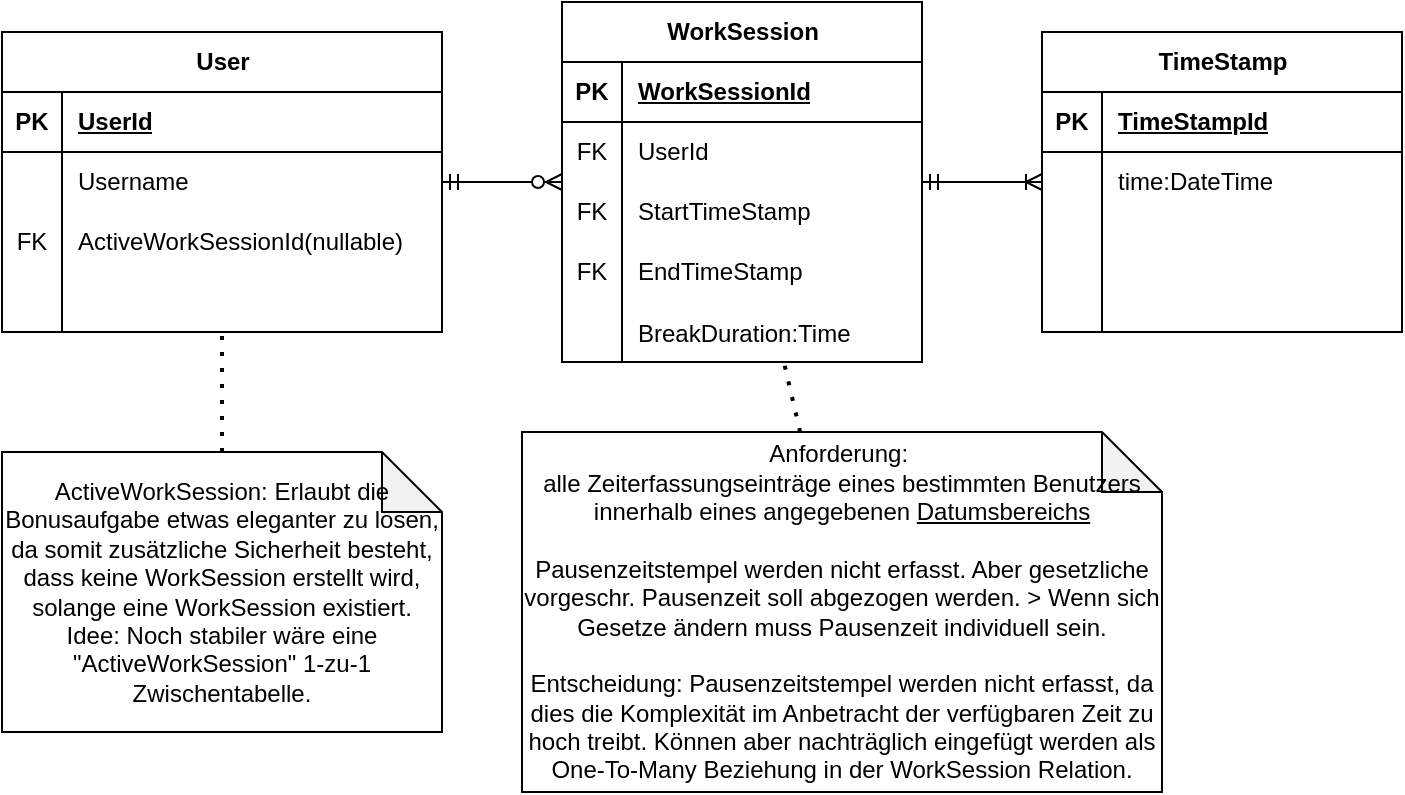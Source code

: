 <mxfile version="26.0.9">
  <diagram name="Seite-1" id="1bQaxZ-msq_aHllpaf4p">
    <mxGraphModel dx="1100" dy="902" grid="1" gridSize="10" guides="1" tooltips="1" connect="1" arrows="1" fold="1" page="1" pageScale="1" pageWidth="827" pageHeight="1169" math="0" shadow="0">
      <root>
        <mxCell id="0" />
        <mxCell id="1" parent="0" />
        <mxCell id="XAc0WYQwzGQMt5yYWgIM-1" value="User" style="shape=table;startSize=30;container=1;collapsible=1;childLayout=tableLayout;fixedRows=1;rowLines=0;fontStyle=1;align=center;resizeLast=1;html=1;" parent="1" vertex="1">
          <mxGeometry x="30" y="300" width="220" height="150" as="geometry" />
        </mxCell>
        <mxCell id="XAc0WYQwzGQMt5yYWgIM-2" value="" style="shape=tableRow;horizontal=0;startSize=0;swimlaneHead=0;swimlaneBody=0;fillColor=none;collapsible=0;dropTarget=0;points=[[0,0.5],[1,0.5]];portConstraint=eastwest;top=0;left=0;right=0;bottom=1;" parent="XAc0WYQwzGQMt5yYWgIM-1" vertex="1">
          <mxGeometry y="30" width="220" height="30" as="geometry" />
        </mxCell>
        <mxCell id="XAc0WYQwzGQMt5yYWgIM-3" value="PK" style="shape=partialRectangle;connectable=0;fillColor=none;top=0;left=0;bottom=0;right=0;fontStyle=1;overflow=hidden;whiteSpace=wrap;html=1;" parent="XAc0WYQwzGQMt5yYWgIM-2" vertex="1">
          <mxGeometry width="30" height="30" as="geometry">
            <mxRectangle width="30" height="30" as="alternateBounds" />
          </mxGeometry>
        </mxCell>
        <mxCell id="XAc0WYQwzGQMt5yYWgIM-4" value="UserId" style="shape=partialRectangle;connectable=0;fillColor=none;top=0;left=0;bottom=0;right=0;align=left;spacingLeft=6;fontStyle=5;overflow=hidden;whiteSpace=wrap;html=1;" parent="XAc0WYQwzGQMt5yYWgIM-2" vertex="1">
          <mxGeometry x="30" width="190" height="30" as="geometry">
            <mxRectangle width="190" height="30" as="alternateBounds" />
          </mxGeometry>
        </mxCell>
        <mxCell id="XAc0WYQwzGQMt5yYWgIM-5" value="" style="shape=tableRow;horizontal=0;startSize=0;swimlaneHead=0;swimlaneBody=0;fillColor=none;collapsible=0;dropTarget=0;points=[[0,0.5],[1,0.5]];portConstraint=eastwest;top=0;left=0;right=0;bottom=0;" parent="XAc0WYQwzGQMt5yYWgIM-1" vertex="1">
          <mxGeometry y="60" width="220" height="30" as="geometry" />
        </mxCell>
        <mxCell id="XAc0WYQwzGQMt5yYWgIM-6" value="" style="shape=partialRectangle;connectable=0;fillColor=none;top=0;left=0;bottom=0;right=0;editable=1;overflow=hidden;whiteSpace=wrap;html=1;" parent="XAc0WYQwzGQMt5yYWgIM-5" vertex="1">
          <mxGeometry width="30" height="30" as="geometry">
            <mxRectangle width="30" height="30" as="alternateBounds" />
          </mxGeometry>
        </mxCell>
        <mxCell id="XAc0WYQwzGQMt5yYWgIM-7" value="Username" style="shape=partialRectangle;connectable=0;fillColor=none;top=0;left=0;bottom=0;right=0;align=left;spacingLeft=6;overflow=hidden;whiteSpace=wrap;html=1;" parent="XAc0WYQwzGQMt5yYWgIM-5" vertex="1">
          <mxGeometry x="30" width="190" height="30" as="geometry">
            <mxRectangle width="190" height="30" as="alternateBounds" />
          </mxGeometry>
        </mxCell>
        <mxCell id="XAc0WYQwzGQMt5yYWgIM-8" value="" style="shape=tableRow;horizontal=0;startSize=0;swimlaneHead=0;swimlaneBody=0;fillColor=none;collapsible=0;dropTarget=0;points=[[0,0.5],[1,0.5]];portConstraint=eastwest;top=0;left=0;right=0;bottom=0;" parent="XAc0WYQwzGQMt5yYWgIM-1" vertex="1">
          <mxGeometry y="90" width="220" height="30" as="geometry" />
        </mxCell>
        <mxCell id="XAc0WYQwzGQMt5yYWgIM-9" value="FK" style="shape=partialRectangle;connectable=0;fillColor=none;top=0;left=0;bottom=0;right=0;editable=1;overflow=hidden;whiteSpace=wrap;html=1;" parent="XAc0WYQwzGQMt5yYWgIM-8" vertex="1">
          <mxGeometry width="30" height="30" as="geometry">
            <mxRectangle width="30" height="30" as="alternateBounds" />
          </mxGeometry>
        </mxCell>
        <mxCell id="XAc0WYQwzGQMt5yYWgIM-10" value="ActiveWorkSessionId(nullable)" style="shape=partialRectangle;connectable=0;fillColor=none;top=0;left=0;bottom=0;right=0;align=left;spacingLeft=6;overflow=hidden;whiteSpace=wrap;html=1;" parent="XAc0WYQwzGQMt5yYWgIM-8" vertex="1">
          <mxGeometry x="30" width="190" height="30" as="geometry">
            <mxRectangle width="190" height="30" as="alternateBounds" />
          </mxGeometry>
        </mxCell>
        <mxCell id="XAc0WYQwzGQMt5yYWgIM-11" value="" style="shape=tableRow;horizontal=0;startSize=0;swimlaneHead=0;swimlaneBody=0;fillColor=none;collapsible=0;dropTarget=0;points=[[0,0.5],[1,0.5]];portConstraint=eastwest;top=0;left=0;right=0;bottom=0;" parent="XAc0WYQwzGQMt5yYWgIM-1" vertex="1">
          <mxGeometry y="120" width="220" height="30" as="geometry" />
        </mxCell>
        <mxCell id="XAc0WYQwzGQMt5yYWgIM-12" value="" style="shape=partialRectangle;connectable=0;fillColor=none;top=0;left=0;bottom=0;right=0;editable=1;overflow=hidden;whiteSpace=wrap;html=1;" parent="XAc0WYQwzGQMt5yYWgIM-11" vertex="1">
          <mxGeometry width="30" height="30" as="geometry">
            <mxRectangle width="30" height="30" as="alternateBounds" />
          </mxGeometry>
        </mxCell>
        <mxCell id="XAc0WYQwzGQMt5yYWgIM-13" value="" style="shape=partialRectangle;connectable=0;fillColor=none;top=0;left=0;bottom=0;right=0;align=left;spacingLeft=6;overflow=hidden;whiteSpace=wrap;html=1;" parent="XAc0WYQwzGQMt5yYWgIM-11" vertex="1">
          <mxGeometry x="30" width="190" height="30" as="geometry">
            <mxRectangle width="190" height="30" as="alternateBounds" />
          </mxGeometry>
        </mxCell>
        <mxCell id="XAc0WYQwzGQMt5yYWgIM-14" value="TimeStamp" style="shape=table;startSize=30;container=1;collapsible=1;childLayout=tableLayout;fixedRows=1;rowLines=0;fontStyle=1;align=center;resizeLast=1;html=1;" parent="1" vertex="1">
          <mxGeometry x="550" y="300" width="180" height="150" as="geometry" />
        </mxCell>
        <mxCell id="XAc0WYQwzGQMt5yYWgIM-15" value="" style="shape=tableRow;horizontal=0;startSize=0;swimlaneHead=0;swimlaneBody=0;fillColor=none;collapsible=0;dropTarget=0;points=[[0,0.5],[1,0.5]];portConstraint=eastwest;top=0;left=0;right=0;bottom=1;" parent="XAc0WYQwzGQMt5yYWgIM-14" vertex="1">
          <mxGeometry y="30" width="180" height="30" as="geometry" />
        </mxCell>
        <mxCell id="XAc0WYQwzGQMt5yYWgIM-16" value="PK" style="shape=partialRectangle;connectable=0;fillColor=none;top=0;left=0;bottom=0;right=0;fontStyle=1;overflow=hidden;whiteSpace=wrap;html=1;" parent="XAc0WYQwzGQMt5yYWgIM-15" vertex="1">
          <mxGeometry width="30" height="30" as="geometry">
            <mxRectangle width="30" height="30" as="alternateBounds" />
          </mxGeometry>
        </mxCell>
        <mxCell id="XAc0WYQwzGQMt5yYWgIM-17" value="TimeStampId" style="shape=partialRectangle;connectable=0;fillColor=none;top=0;left=0;bottom=0;right=0;align=left;spacingLeft=6;fontStyle=5;overflow=hidden;whiteSpace=wrap;html=1;" parent="XAc0WYQwzGQMt5yYWgIM-15" vertex="1">
          <mxGeometry x="30" width="150" height="30" as="geometry">
            <mxRectangle width="150" height="30" as="alternateBounds" />
          </mxGeometry>
        </mxCell>
        <mxCell id="XAc0WYQwzGQMt5yYWgIM-18" value="" style="shape=tableRow;horizontal=0;startSize=0;swimlaneHead=0;swimlaneBody=0;fillColor=none;collapsible=0;dropTarget=0;points=[[0,0.5],[1,0.5]];portConstraint=eastwest;top=0;left=0;right=0;bottom=0;" parent="XAc0WYQwzGQMt5yYWgIM-14" vertex="1">
          <mxGeometry y="60" width="180" height="30" as="geometry" />
        </mxCell>
        <mxCell id="XAc0WYQwzGQMt5yYWgIM-19" value="" style="shape=partialRectangle;connectable=0;fillColor=none;top=0;left=0;bottom=0;right=0;editable=1;overflow=hidden;whiteSpace=wrap;html=1;" parent="XAc0WYQwzGQMt5yYWgIM-18" vertex="1">
          <mxGeometry width="30" height="30" as="geometry">
            <mxRectangle width="30" height="30" as="alternateBounds" />
          </mxGeometry>
        </mxCell>
        <mxCell id="XAc0WYQwzGQMt5yYWgIM-20" value="time:DateTime" style="shape=partialRectangle;connectable=0;fillColor=none;top=0;left=0;bottom=0;right=0;align=left;spacingLeft=6;overflow=hidden;whiteSpace=wrap;html=1;" parent="XAc0WYQwzGQMt5yYWgIM-18" vertex="1">
          <mxGeometry x="30" width="150" height="30" as="geometry">
            <mxRectangle width="150" height="30" as="alternateBounds" />
          </mxGeometry>
        </mxCell>
        <mxCell id="XAc0WYQwzGQMt5yYWgIM-21" value="" style="shape=tableRow;horizontal=0;startSize=0;swimlaneHead=0;swimlaneBody=0;fillColor=none;collapsible=0;dropTarget=0;points=[[0,0.5],[1,0.5]];portConstraint=eastwest;top=0;left=0;right=0;bottom=0;" parent="XAc0WYQwzGQMt5yYWgIM-14" vertex="1">
          <mxGeometry y="90" width="180" height="30" as="geometry" />
        </mxCell>
        <mxCell id="XAc0WYQwzGQMt5yYWgIM-22" value="" style="shape=partialRectangle;connectable=0;fillColor=none;top=0;left=0;bottom=0;right=0;editable=1;overflow=hidden;whiteSpace=wrap;html=1;" parent="XAc0WYQwzGQMt5yYWgIM-21" vertex="1">
          <mxGeometry width="30" height="30" as="geometry">
            <mxRectangle width="30" height="30" as="alternateBounds" />
          </mxGeometry>
        </mxCell>
        <mxCell id="XAc0WYQwzGQMt5yYWgIM-23" value="" style="shape=partialRectangle;connectable=0;fillColor=none;top=0;left=0;bottom=0;right=0;align=left;spacingLeft=6;overflow=hidden;whiteSpace=wrap;html=1;" parent="XAc0WYQwzGQMt5yYWgIM-21" vertex="1">
          <mxGeometry x="30" width="150" height="30" as="geometry">
            <mxRectangle width="150" height="30" as="alternateBounds" />
          </mxGeometry>
        </mxCell>
        <mxCell id="XAc0WYQwzGQMt5yYWgIM-24" value="" style="shape=tableRow;horizontal=0;startSize=0;swimlaneHead=0;swimlaneBody=0;fillColor=none;collapsible=0;dropTarget=0;points=[[0,0.5],[1,0.5]];portConstraint=eastwest;top=0;left=0;right=0;bottom=0;" parent="XAc0WYQwzGQMt5yYWgIM-14" vertex="1">
          <mxGeometry y="120" width="180" height="30" as="geometry" />
        </mxCell>
        <mxCell id="XAc0WYQwzGQMt5yYWgIM-25" value="" style="shape=partialRectangle;connectable=0;fillColor=none;top=0;left=0;bottom=0;right=0;editable=1;overflow=hidden;whiteSpace=wrap;html=1;" parent="XAc0WYQwzGQMt5yYWgIM-24" vertex="1">
          <mxGeometry width="30" height="30" as="geometry">
            <mxRectangle width="30" height="30" as="alternateBounds" />
          </mxGeometry>
        </mxCell>
        <mxCell id="XAc0WYQwzGQMt5yYWgIM-26" value="" style="shape=partialRectangle;connectable=0;fillColor=none;top=0;left=0;bottom=0;right=0;align=left;spacingLeft=6;overflow=hidden;whiteSpace=wrap;html=1;" parent="XAc0WYQwzGQMt5yYWgIM-24" vertex="1">
          <mxGeometry x="30" width="150" height="30" as="geometry">
            <mxRectangle width="150" height="30" as="alternateBounds" />
          </mxGeometry>
        </mxCell>
        <mxCell id="XAc0WYQwzGQMt5yYWgIM-28" value="Anforderung:&amp;nbsp;&lt;div&gt;&lt;span style=&quot;background-color: transparent; color: light-dark(rgb(0, 0, 0), rgb(255, 255, 255));&quot;&gt;alle Zeiterfassungseinträge eines&amp;nbsp;&lt;/span&gt;&lt;span style=&quot;background-color: transparent; color: light-dark(rgb(0, 0, 0), rgb(255, 255, 255));&quot;&gt;bestimmten Benutzers innerhalb eines angegebenen &lt;u&gt;Datumsbereichs&lt;/u&gt;&lt;/span&gt;&lt;/div&gt;&lt;div&gt;&lt;br&gt;&lt;/div&gt;&lt;div&gt;Pausenzeitstempel werden nicht erfasst. Aber gesetzliche vorgeschr. Pausenzeit soll abgezogen werden. &amp;gt; Wenn sich Gesetze ändern muss Pausenzeit individuell sein.&lt;/div&gt;&lt;div&gt;&lt;br&gt;&lt;/div&gt;&lt;div&gt;Entscheidung: Pausenzeitstempel werden nicht erfasst, da dies die Komplexität im Anbetracht der verfügbaren Zeit zu hoch treibt. Können aber nachträglich eingefügt werden als One-To-Many Beziehung in der WorkSession Relation.&lt;/div&gt;" style="shape=note;whiteSpace=wrap;html=1;backgroundOutline=1;darkOpacity=0.05;" parent="1" vertex="1">
          <mxGeometry x="290" y="500" width="320" height="180" as="geometry" />
        </mxCell>
        <mxCell id="K4RQSN_3xaX26xSKhKFA-1" value="WorkSession" style="shape=table;startSize=30;container=1;collapsible=1;childLayout=tableLayout;fixedRows=1;rowLines=0;fontStyle=1;align=center;resizeLast=1;html=1;" parent="1" vertex="1">
          <mxGeometry x="310" y="285" width="180" height="180" as="geometry" />
        </mxCell>
        <mxCell id="K4RQSN_3xaX26xSKhKFA-2" value="" style="shape=tableRow;horizontal=0;startSize=0;swimlaneHead=0;swimlaneBody=0;fillColor=none;collapsible=0;dropTarget=0;points=[[0,0.5],[1,0.5]];portConstraint=eastwest;top=0;left=0;right=0;bottom=1;" parent="K4RQSN_3xaX26xSKhKFA-1" vertex="1">
          <mxGeometry y="30" width="180" height="30" as="geometry" />
        </mxCell>
        <mxCell id="K4RQSN_3xaX26xSKhKFA-3" value="PK" style="shape=partialRectangle;connectable=0;fillColor=none;top=0;left=0;bottom=0;right=0;fontStyle=1;overflow=hidden;whiteSpace=wrap;html=1;" parent="K4RQSN_3xaX26xSKhKFA-2" vertex="1">
          <mxGeometry width="30" height="30" as="geometry">
            <mxRectangle width="30" height="30" as="alternateBounds" />
          </mxGeometry>
        </mxCell>
        <mxCell id="K4RQSN_3xaX26xSKhKFA-4" value="WorkSessionId" style="shape=partialRectangle;connectable=0;fillColor=none;top=0;left=0;bottom=0;right=0;align=left;spacingLeft=6;fontStyle=5;overflow=hidden;whiteSpace=wrap;html=1;" parent="K4RQSN_3xaX26xSKhKFA-2" vertex="1">
          <mxGeometry x="30" width="150" height="30" as="geometry">
            <mxRectangle width="150" height="30" as="alternateBounds" />
          </mxGeometry>
        </mxCell>
        <mxCell id="K4RQSN_3xaX26xSKhKFA-5" value="" style="shape=tableRow;horizontal=0;startSize=0;swimlaneHead=0;swimlaneBody=0;fillColor=none;collapsible=0;dropTarget=0;points=[[0,0.5],[1,0.5]];portConstraint=eastwest;top=0;left=0;right=0;bottom=0;" parent="K4RQSN_3xaX26xSKhKFA-1" vertex="1">
          <mxGeometry y="60" width="180" height="30" as="geometry" />
        </mxCell>
        <mxCell id="K4RQSN_3xaX26xSKhKFA-6" value="FK" style="shape=partialRectangle;connectable=0;fillColor=none;top=0;left=0;bottom=0;right=0;editable=1;overflow=hidden;whiteSpace=wrap;html=1;" parent="K4RQSN_3xaX26xSKhKFA-5" vertex="1">
          <mxGeometry width="30" height="30" as="geometry">
            <mxRectangle width="30" height="30" as="alternateBounds" />
          </mxGeometry>
        </mxCell>
        <mxCell id="K4RQSN_3xaX26xSKhKFA-7" value="UserId" style="shape=partialRectangle;connectable=0;fillColor=none;top=0;left=0;bottom=0;right=0;align=left;spacingLeft=6;overflow=hidden;whiteSpace=wrap;html=1;" parent="K4RQSN_3xaX26xSKhKFA-5" vertex="1">
          <mxGeometry x="30" width="150" height="30" as="geometry">
            <mxRectangle width="150" height="30" as="alternateBounds" />
          </mxGeometry>
        </mxCell>
        <mxCell id="K4RQSN_3xaX26xSKhKFA-8" value="" style="shape=tableRow;horizontal=0;startSize=0;swimlaneHead=0;swimlaneBody=0;fillColor=none;collapsible=0;dropTarget=0;points=[[0,0.5],[1,0.5]];portConstraint=eastwest;top=0;left=0;right=0;bottom=0;" parent="K4RQSN_3xaX26xSKhKFA-1" vertex="1">
          <mxGeometry y="90" width="180" height="30" as="geometry" />
        </mxCell>
        <mxCell id="K4RQSN_3xaX26xSKhKFA-9" value="FK" style="shape=partialRectangle;connectable=0;fillColor=none;top=0;left=0;bottom=0;right=0;editable=1;overflow=hidden;whiteSpace=wrap;html=1;" parent="K4RQSN_3xaX26xSKhKFA-8" vertex="1">
          <mxGeometry width="30" height="30" as="geometry">
            <mxRectangle width="30" height="30" as="alternateBounds" />
          </mxGeometry>
        </mxCell>
        <mxCell id="K4RQSN_3xaX26xSKhKFA-10" value="StartTimeStamp" style="shape=partialRectangle;connectable=0;fillColor=none;top=0;left=0;bottom=0;right=0;align=left;spacingLeft=6;overflow=hidden;whiteSpace=wrap;html=1;" parent="K4RQSN_3xaX26xSKhKFA-8" vertex="1">
          <mxGeometry x="30" width="150" height="30" as="geometry">
            <mxRectangle width="150" height="30" as="alternateBounds" />
          </mxGeometry>
        </mxCell>
        <mxCell id="K4RQSN_3xaX26xSKhKFA-11" value="" style="shape=tableRow;horizontal=0;startSize=0;swimlaneHead=0;swimlaneBody=0;fillColor=none;collapsible=0;dropTarget=0;points=[[0,0.5],[1,0.5]];portConstraint=eastwest;top=0;left=0;right=0;bottom=0;" parent="K4RQSN_3xaX26xSKhKFA-1" vertex="1">
          <mxGeometry y="120" width="180" height="30" as="geometry" />
        </mxCell>
        <mxCell id="K4RQSN_3xaX26xSKhKFA-12" value="FK" style="shape=partialRectangle;connectable=0;fillColor=none;top=0;left=0;bottom=0;right=0;editable=1;overflow=hidden;whiteSpace=wrap;html=1;" parent="K4RQSN_3xaX26xSKhKFA-11" vertex="1">
          <mxGeometry width="30" height="30" as="geometry">
            <mxRectangle width="30" height="30" as="alternateBounds" />
          </mxGeometry>
        </mxCell>
        <mxCell id="K4RQSN_3xaX26xSKhKFA-13" value="EndTimeStamp" style="shape=partialRectangle;connectable=0;fillColor=none;top=0;left=0;bottom=0;right=0;align=left;spacingLeft=6;overflow=hidden;whiteSpace=wrap;html=1;" parent="K4RQSN_3xaX26xSKhKFA-11" vertex="1">
          <mxGeometry x="30" width="150" height="30" as="geometry">
            <mxRectangle width="150" height="30" as="alternateBounds" />
          </mxGeometry>
        </mxCell>
        <mxCell id="K4RQSN_3xaX26xSKhKFA-26" value="" style="shape=tableRow;horizontal=0;startSize=0;swimlaneHead=0;swimlaneBody=0;fillColor=none;collapsible=0;dropTarget=0;points=[[0,0.5],[1,0.5]];portConstraint=eastwest;top=0;left=0;right=0;bottom=0;" parent="K4RQSN_3xaX26xSKhKFA-1" vertex="1">
          <mxGeometry y="150" width="180" height="30" as="geometry" />
        </mxCell>
        <mxCell id="K4RQSN_3xaX26xSKhKFA-27" value="" style="shape=partialRectangle;connectable=0;fillColor=none;top=0;left=0;bottom=0;right=0;editable=1;overflow=hidden;" parent="K4RQSN_3xaX26xSKhKFA-26" vertex="1">
          <mxGeometry width="30" height="30" as="geometry">
            <mxRectangle width="30" height="30" as="alternateBounds" />
          </mxGeometry>
        </mxCell>
        <mxCell id="K4RQSN_3xaX26xSKhKFA-28" value="BreakDuration:Time" style="shape=partialRectangle;connectable=0;fillColor=none;top=0;left=0;bottom=0;right=0;align=left;spacingLeft=6;overflow=hidden;" parent="K4RQSN_3xaX26xSKhKFA-26" vertex="1">
          <mxGeometry x="30" width="150" height="30" as="geometry">
            <mxRectangle width="150" height="30" as="alternateBounds" />
          </mxGeometry>
        </mxCell>
        <mxCell id="K4RQSN_3xaX26xSKhKFA-15" value="" style="edgeStyle=entityRelationEdgeStyle;fontSize=12;html=1;endArrow=ERzeroToMany;endFill=1;rounded=0;startArrow=ERmandOne;startFill=0;" parent="1" source="XAc0WYQwzGQMt5yYWgIM-1" target="K4RQSN_3xaX26xSKhKFA-1" edge="1">
          <mxGeometry width="100" height="100" relative="1" as="geometry">
            <mxPoint x="310" y="550" as="sourcePoint" />
            <mxPoint x="410" y="450" as="targetPoint" />
          </mxGeometry>
        </mxCell>
        <mxCell id="K4RQSN_3xaX26xSKhKFA-19" value="" style="edgeStyle=entityRelationEdgeStyle;fontSize=12;html=1;endArrow=ERoneToMany;startArrow=ERmandOne;rounded=0;" parent="1" source="K4RQSN_3xaX26xSKhKFA-1" target="XAc0WYQwzGQMt5yYWgIM-14" edge="1">
          <mxGeometry width="100" height="100" relative="1" as="geometry">
            <mxPoint x="310" y="550" as="sourcePoint" />
            <mxPoint x="410" y="450" as="targetPoint" />
          </mxGeometry>
        </mxCell>
        <mxCell id="qov59D1ePeavbUirKJnF-2" value="ActiveWorkSession: Erlaubt die Bonusaufgabe etwas eleganter zu lösen, da somit zusätzliche Sicherheit besteht, dass keine WorkSession erstellt wird, solange eine WorkSession existiert.&lt;div&gt;Idee: Noch stabiler wäre eine &quot;ActiveWorkSession&quot; 1-zu-1 Zwischentabelle.&lt;/div&gt;" style="shape=note;whiteSpace=wrap;html=1;backgroundOutline=1;darkOpacity=0.05;" vertex="1" parent="1">
          <mxGeometry x="30" y="510" width="220" height="140" as="geometry" />
        </mxCell>
        <mxCell id="qov59D1ePeavbUirKJnF-32" value="" style="endArrow=none;dashed=1;html=1;dashPattern=1 3;strokeWidth=2;rounded=0;" edge="1" parent="1" source="qov59D1ePeavbUirKJnF-2" target="XAc0WYQwzGQMt5yYWgIM-1">
          <mxGeometry width="50" height="50" relative="1" as="geometry">
            <mxPoint x="390" y="490" as="sourcePoint" />
            <mxPoint x="440" y="440" as="targetPoint" />
          </mxGeometry>
        </mxCell>
        <mxCell id="qov59D1ePeavbUirKJnF-33" value="" style="endArrow=none;dashed=1;html=1;dashPattern=1 3;strokeWidth=2;rounded=0;" edge="1" parent="1" source="XAc0WYQwzGQMt5yYWgIM-28" target="K4RQSN_3xaX26xSKhKFA-1">
          <mxGeometry width="50" height="50" relative="1" as="geometry">
            <mxPoint x="390" y="490" as="sourcePoint" />
            <mxPoint x="440" y="440" as="targetPoint" />
          </mxGeometry>
        </mxCell>
      </root>
    </mxGraphModel>
  </diagram>
</mxfile>

